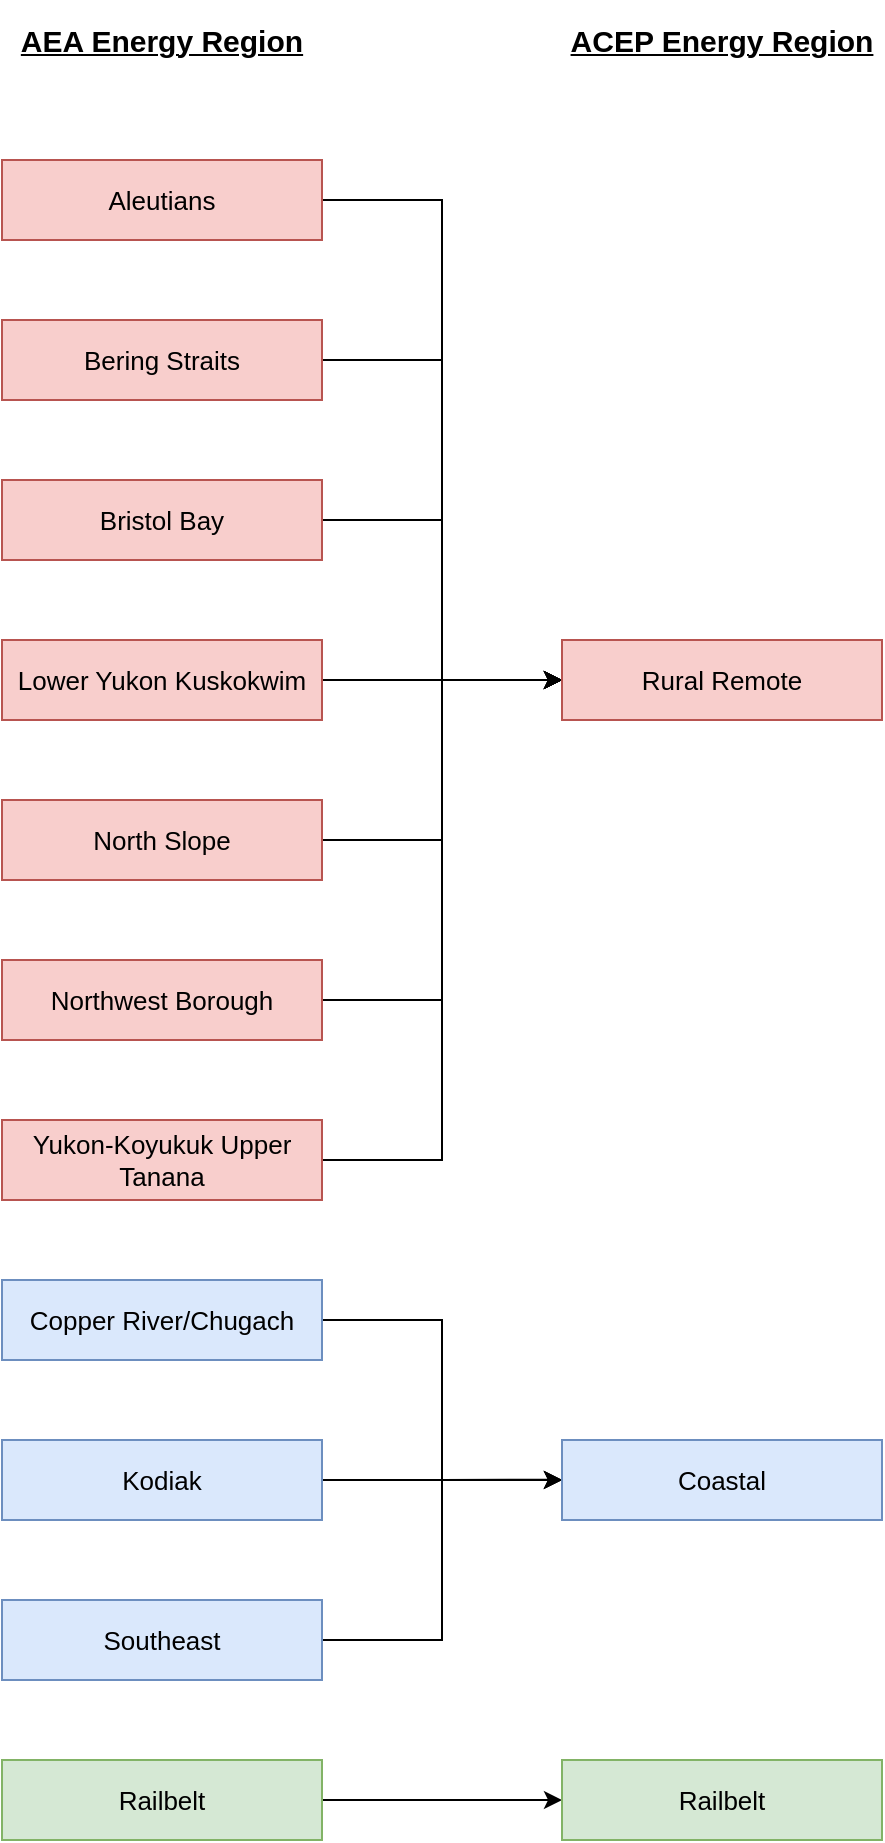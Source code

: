 <mxfile version="24.2.5" type="device">
  <diagram name="Page-1" id="ROxDhTGnJAB1bPT3YE-i">
    <mxGraphModel dx="1106" dy="959" grid="1" gridSize="10" guides="1" tooltips="1" connect="1" arrows="1" fold="1" page="1" pageScale="1" pageWidth="850" pageHeight="1100" math="0" shadow="0">
      <root>
        <mxCell id="0" />
        <mxCell id="1" parent="0" />
        <mxCell id="aWb_NXDTLw0kON-bvnt1-21" style="edgeStyle=orthogonalEdgeStyle;rounded=0;orthogonalLoop=1;jettySize=auto;html=1;exitX=1;exitY=0.5;exitDx=0;exitDy=0;fontSize=13;fontStyle=0" edge="1" parent="1" source="aWb_NXDTLw0kON-bvnt1-4">
          <mxGeometry relative="1" as="geometry">
            <mxPoint x="480" y="420.0" as="targetPoint" />
            <Array as="points">
              <mxPoint x="420" y="260" />
              <mxPoint x="420" y="420" />
            </Array>
          </mxGeometry>
        </mxCell>
        <mxCell id="aWb_NXDTLw0kON-bvnt1-4" value="Bering Straits" style="rounded=0;whiteSpace=wrap;html=1;fillColor=#f8cecc;strokeColor=#b85450;fontSize=13;fontStyle=0" vertex="1" parent="1">
          <mxGeometry x="200" y="240" width="160" height="40" as="geometry" />
        </mxCell>
        <mxCell id="aWb_NXDTLw0kON-bvnt1-30" style="edgeStyle=orthogonalEdgeStyle;rounded=0;orthogonalLoop=1;jettySize=auto;html=1;exitX=1;exitY=0.5;exitDx=0;exitDy=0;entryX=0;entryY=0.5;entryDx=0;entryDy=0;fontSize=13;fontStyle=0" edge="1" parent="1" source="aWb_NXDTLw0kON-bvnt1-5" target="aWb_NXDTLw0kON-bvnt1-16">
          <mxGeometry relative="1" as="geometry" />
        </mxCell>
        <mxCell id="aWb_NXDTLw0kON-bvnt1-5" value="Railbelt" style="rounded=0;whiteSpace=wrap;html=1;fillColor=#d5e8d4;strokeColor=#82b366;fontSize=13;fontStyle=0" vertex="1" parent="1">
          <mxGeometry x="200" y="960" width="160" height="40" as="geometry" />
        </mxCell>
        <mxCell id="aWb_NXDTLw0kON-bvnt1-29" style="edgeStyle=orthogonalEdgeStyle;rounded=0;orthogonalLoop=1;jettySize=auto;html=1;exitX=1;exitY=0.5;exitDx=0;exitDy=0;fontSize=13;fontStyle=0" edge="1" parent="1" source="aWb_NXDTLw0kON-bvnt1-6">
          <mxGeometry relative="1" as="geometry">
            <mxPoint x="480" y="820.0" as="targetPoint" />
            <Array as="points">
              <mxPoint x="420" y="900" />
              <mxPoint x="420" y="820" />
            </Array>
          </mxGeometry>
        </mxCell>
        <mxCell id="aWb_NXDTLw0kON-bvnt1-6" value="Southeast" style="rounded=0;whiteSpace=wrap;html=1;fillColor=#dae8fc;strokeColor=#6c8ebf;fontSize=13;fontStyle=0" vertex="1" parent="1">
          <mxGeometry x="200" y="880" width="160" height="40" as="geometry" />
        </mxCell>
        <mxCell id="aWb_NXDTLw0kON-bvnt1-20" style="edgeStyle=orthogonalEdgeStyle;rounded=0;orthogonalLoop=1;jettySize=auto;html=1;exitX=1;exitY=0.5;exitDx=0;exitDy=0;entryX=0;entryY=0.5;entryDx=0;entryDy=0;fontSize=13;fontStyle=0" edge="1" parent="1" source="aWb_NXDTLw0kON-bvnt1-7" target="aWb_NXDTLw0kON-bvnt1-18">
          <mxGeometry relative="1" as="geometry" />
        </mxCell>
        <mxCell id="aWb_NXDTLw0kON-bvnt1-7" value="Aleutians" style="rounded=0;whiteSpace=wrap;html=1;fillColor=#f8cecc;strokeColor=#b85450;fontSize=13;fontStyle=0" vertex="1" parent="1">
          <mxGeometry x="200" y="160" width="160" height="40" as="geometry" />
        </mxCell>
        <mxCell id="aWb_NXDTLw0kON-bvnt1-22" style="edgeStyle=orthogonalEdgeStyle;rounded=0;orthogonalLoop=1;jettySize=auto;html=1;exitX=1;exitY=0.5;exitDx=0;exitDy=0;entryX=0;entryY=0.5;entryDx=0;entryDy=0;fontSize=13;fontStyle=0" edge="1" parent="1" source="aWb_NXDTLw0kON-bvnt1-8" target="aWb_NXDTLw0kON-bvnt1-18">
          <mxGeometry relative="1" as="geometry" />
        </mxCell>
        <mxCell id="aWb_NXDTLw0kON-bvnt1-8" value="Bristol Bay" style="rounded=0;whiteSpace=wrap;html=1;fillColor=#f8cecc;strokeColor=#b85450;fontSize=13;fontStyle=0" vertex="1" parent="1">
          <mxGeometry x="200" y="320" width="160" height="40" as="geometry" />
        </mxCell>
        <mxCell id="aWb_NXDTLw0kON-bvnt1-19" style="edgeStyle=orthogonalEdgeStyle;rounded=0;orthogonalLoop=1;jettySize=auto;html=1;exitX=1;exitY=0.5;exitDx=0;exitDy=0;entryX=0;entryY=0.5;entryDx=0;entryDy=0;fontSize=13;fontStyle=0" edge="1" parent="1" source="aWb_NXDTLw0kON-bvnt1-9" target="aWb_NXDTLw0kON-bvnt1-18">
          <mxGeometry relative="1" as="geometry" />
        </mxCell>
        <mxCell id="aWb_NXDTLw0kON-bvnt1-9" value="Lower Yukon Kuskokwim" style="rounded=0;whiteSpace=wrap;html=1;fillColor=#f8cecc;strokeColor=#b85450;fontSize=13;fontStyle=0" vertex="1" parent="1">
          <mxGeometry x="200" y="400" width="160" height="40" as="geometry" />
        </mxCell>
        <mxCell id="aWb_NXDTLw0kON-bvnt1-24" style="edgeStyle=orthogonalEdgeStyle;rounded=0;orthogonalLoop=1;jettySize=auto;html=1;exitX=1;exitY=0.5;exitDx=0;exitDy=0;entryX=0;entryY=0.5;entryDx=0;entryDy=0;fontSize=13;fontStyle=0" edge="1" parent="1" source="aWb_NXDTLw0kON-bvnt1-10" target="aWb_NXDTLw0kON-bvnt1-18">
          <mxGeometry relative="1" as="geometry" />
        </mxCell>
        <mxCell id="aWb_NXDTLw0kON-bvnt1-10" value="North Slope" style="rounded=0;whiteSpace=wrap;html=1;fillColor=#f8cecc;strokeColor=#b85450;fontSize=13;fontStyle=0" vertex="1" parent="1">
          <mxGeometry x="200" y="480" width="160" height="40" as="geometry" />
        </mxCell>
        <mxCell id="aWb_NXDTLw0kON-bvnt1-25" style="edgeStyle=orthogonalEdgeStyle;rounded=0;orthogonalLoop=1;jettySize=auto;html=1;exitX=1;exitY=0.5;exitDx=0;exitDy=0;fontSize=13;fontStyle=0" edge="1" parent="1" source="aWb_NXDTLw0kON-bvnt1-11">
          <mxGeometry relative="1" as="geometry">
            <mxPoint x="480" y="420.0" as="targetPoint" />
            <Array as="points">
              <mxPoint x="420" y="580" />
              <mxPoint x="420" y="420" />
            </Array>
          </mxGeometry>
        </mxCell>
        <mxCell id="aWb_NXDTLw0kON-bvnt1-11" value="Northwest Borough" style="rounded=0;whiteSpace=wrap;html=1;fillColor=#f8cecc;strokeColor=#b85450;fontSize=13;fontStyle=0" vertex="1" parent="1">
          <mxGeometry x="200" y="560" width="160" height="40" as="geometry" />
        </mxCell>
        <mxCell id="aWb_NXDTLw0kON-bvnt1-26" style="edgeStyle=orthogonalEdgeStyle;rounded=0;orthogonalLoop=1;jettySize=auto;html=1;exitX=1;exitY=0.5;exitDx=0;exitDy=0;entryX=0;entryY=0.5;entryDx=0;entryDy=0;fontSize=13;fontStyle=0" edge="1" parent="1" source="aWb_NXDTLw0kON-bvnt1-12" target="aWb_NXDTLw0kON-bvnt1-18">
          <mxGeometry relative="1" as="geometry" />
        </mxCell>
        <mxCell id="aWb_NXDTLw0kON-bvnt1-12" value="Yukon-Koyukuk Upper Tanana" style="rounded=0;whiteSpace=wrap;html=1;fillColor=#f8cecc;strokeColor=#b85450;fontSize=13;fontStyle=0" vertex="1" parent="1">
          <mxGeometry x="200" y="640" width="160" height="40" as="geometry" />
        </mxCell>
        <mxCell id="aWb_NXDTLw0kON-bvnt1-27" style="edgeStyle=orthogonalEdgeStyle;rounded=0;orthogonalLoop=1;jettySize=auto;html=1;exitX=1;exitY=0.5;exitDx=0;exitDy=0;entryX=0;entryY=0.5;entryDx=0;entryDy=0;fontSize=13;fontStyle=0" edge="1" parent="1" source="aWb_NXDTLw0kON-bvnt1-13" target="aWb_NXDTLw0kON-bvnt1-17">
          <mxGeometry relative="1" as="geometry" />
        </mxCell>
        <mxCell id="aWb_NXDTLw0kON-bvnt1-13" value="Copper River/Chugach" style="rounded=0;whiteSpace=wrap;html=1;fillColor=#dae8fc;strokeColor=#6c8ebf;fontSize=13;fontStyle=0" vertex="1" parent="1">
          <mxGeometry x="200" y="720" width="160" height="40" as="geometry" />
        </mxCell>
        <mxCell id="aWb_NXDTLw0kON-bvnt1-28" style="edgeStyle=orthogonalEdgeStyle;rounded=0;orthogonalLoop=1;jettySize=auto;html=1;exitX=1;exitY=0.5;exitDx=0;exitDy=0;fontSize=13;fontStyle=0" edge="1" parent="1" source="aWb_NXDTLw0kON-bvnt1-14">
          <mxGeometry relative="1" as="geometry">
            <mxPoint x="480" y="819.824" as="targetPoint" />
          </mxGeometry>
        </mxCell>
        <mxCell id="aWb_NXDTLw0kON-bvnt1-14" value="Kodiak" style="rounded=0;whiteSpace=wrap;html=1;fillColor=#dae8fc;strokeColor=#6c8ebf;fontSize=13;fontStyle=0" vertex="1" parent="1">
          <mxGeometry x="200" y="800" width="160" height="40" as="geometry" />
        </mxCell>
        <mxCell id="aWb_NXDTLw0kON-bvnt1-16" value="Railbelt" style="rounded=0;whiteSpace=wrap;html=1;fillColor=#d5e8d4;strokeColor=#82b366;fontSize=13;fontStyle=0" vertex="1" parent="1">
          <mxGeometry x="480" y="960" width="160" height="40" as="geometry" />
        </mxCell>
        <mxCell id="aWb_NXDTLw0kON-bvnt1-17" value="Coastal" style="rounded=0;whiteSpace=wrap;html=1;fillColor=#dae8fc;strokeColor=#6c8ebf;fontSize=13;fontStyle=0" vertex="1" parent="1">
          <mxGeometry x="480" y="800" width="160" height="40" as="geometry" />
        </mxCell>
        <mxCell id="aWb_NXDTLw0kON-bvnt1-18" value="Rural Remote" style="rounded=0;whiteSpace=wrap;html=1;fillColor=#f8cecc;strokeColor=#b85450;fontSize=13;fontStyle=0" vertex="1" parent="1">
          <mxGeometry x="480" y="400" width="160" height="40" as="geometry" />
        </mxCell>
        <mxCell id="aWb_NXDTLw0kON-bvnt1-31" value="&lt;b&gt;&lt;u&gt;&lt;font style=&quot;font-size: 15px;&quot;&gt;AEA Energy Region&lt;/font&gt;&lt;/u&gt;&lt;/b&gt;" style="text;html=1;align=center;verticalAlign=middle;whiteSpace=wrap;rounded=0;" vertex="1" parent="1">
          <mxGeometry x="200" y="80" width="160" height="40" as="geometry" />
        </mxCell>
        <mxCell id="aWb_NXDTLw0kON-bvnt1-32" value="&lt;b&gt;&lt;u&gt;&lt;font style=&quot;font-size: 15px;&quot;&gt;ACEP Energy Region&lt;/font&gt;&lt;/u&gt;&lt;/b&gt;" style="text;html=1;align=center;verticalAlign=middle;whiteSpace=wrap;rounded=0;" vertex="1" parent="1">
          <mxGeometry x="480" y="80" width="160" height="40" as="geometry" />
        </mxCell>
      </root>
    </mxGraphModel>
  </diagram>
</mxfile>

